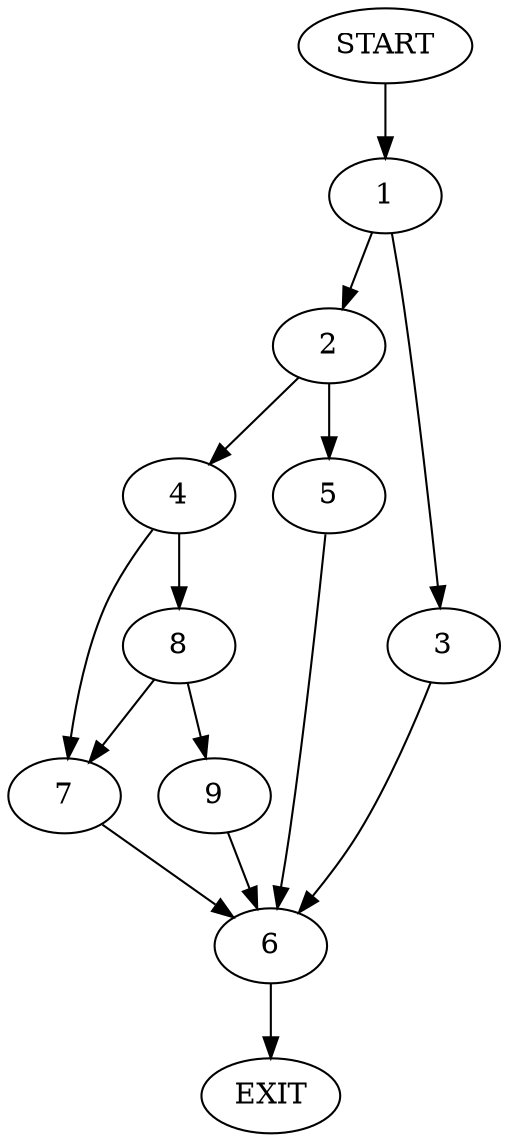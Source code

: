 digraph {
0 [label="START"]
10 [label="EXIT"]
0 -> 1
1 -> 2
1 -> 3
2 -> 4
2 -> 5
3 -> 6
6 -> 10
5 -> 6
4 -> 7
4 -> 8
8 -> 7
8 -> 9
7 -> 6
9 -> 6
}
